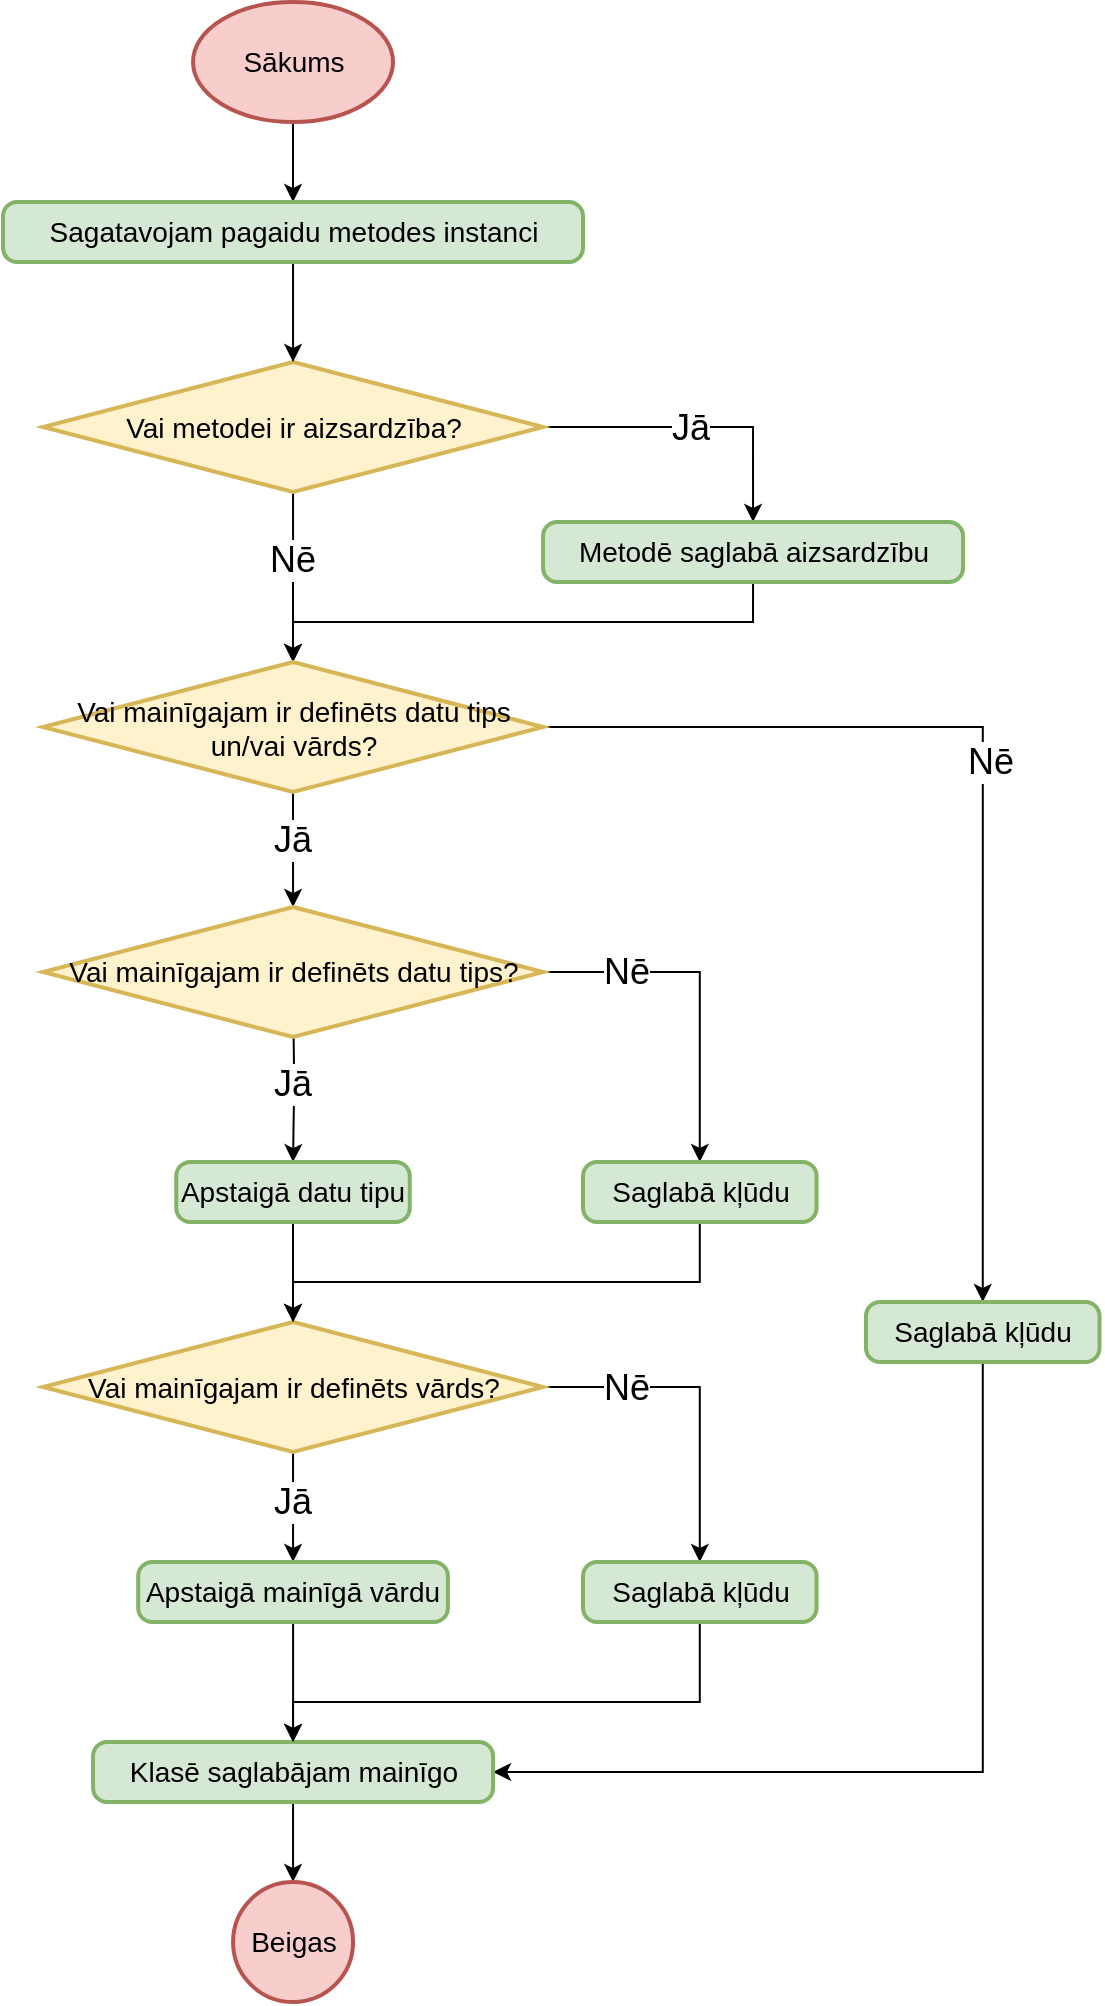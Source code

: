 <mxfile version="15.4.0" type="device" pages="6"><diagram id="cCYRJ-Gdk_vwt4dx-m6j" name="Mainīgā kompilēšana"><mxGraphModel dx="-1978" dy="822" grid="1" gridSize="10" guides="1" tooltips="1" connect="1" arrows="1" fold="1" page="1" pageScale="1" pageWidth="850" pageHeight="1100" math="0" shadow="0"><root><mxCell id="tSKxC5YBfHMyLhyc6uKq-0"/><mxCell id="tSKxC5YBfHMyLhyc6uKq-1" parent="tSKxC5YBfHMyLhyc6uKq-0"/><mxCell id="SIXrwaPNDsJRimVEW6FB-0" style="edgeStyle=orthogonalEdgeStyle;rounded=0;orthogonalLoop=1;jettySize=auto;html=1;entryX=0.5;entryY=0;entryDx=0;entryDy=0;" parent="tSKxC5YBfHMyLhyc6uKq-1" source="SIXrwaPNDsJRimVEW6FB-1" target="SIXrwaPNDsJRimVEW6FB-8" edge="1"><mxGeometry relative="1" as="geometry"><mxPoint x="3748.5" y="150" as="targetPoint"/></mxGeometry></mxCell><mxCell id="SIXrwaPNDsJRimVEW6FB-1" value="Sākums" style="strokeWidth=2;html=1;shape=mxgraph.flowchart.start_1;whiteSpace=wrap;fontSize=14;fillColor=#f8cecc;strokeColor=#b85450;" parent="tSKxC5YBfHMyLhyc6uKq-1" vertex="1"><mxGeometry x="3703.51" y="50" width="100" height="60" as="geometry"/></mxCell><mxCell id="SIXrwaPNDsJRimVEW6FB-2" style="edgeStyle=orthogonalEdgeStyle;rounded=0;orthogonalLoop=1;jettySize=auto;html=1;exitX=1;exitY=0.5;exitDx=0;exitDy=0;exitPerimeter=0;entryX=0.5;entryY=0;entryDx=0;entryDy=0;" parent="tSKxC5YBfHMyLhyc6uKq-1" source="SIXrwaPNDsJRimVEW6FB-6" target="SIXrwaPNDsJRimVEW6FB-12" edge="1"><mxGeometry relative="1" as="geometry"><mxPoint x="4041.26" y="360" as="targetPoint"/><Array as="points"><mxPoint x="3984" y="263"/></Array></mxGeometry></mxCell><mxCell id="SIXrwaPNDsJRimVEW6FB-3" value="&lt;font style=&quot;font-size: 18px&quot;&gt;Jā&lt;/font&gt;" style="edgeLabel;html=1;align=center;verticalAlign=middle;resizable=0;points=[];" parent="SIXrwaPNDsJRimVEW6FB-2" vertex="1" connectable="0"><mxGeometry x="-0.069" y="1" relative="1" as="geometry"><mxPoint x="2" y="1" as="offset"/></mxGeometry></mxCell><mxCell id="SIXrwaPNDsJRimVEW6FB-4" style="edgeStyle=orthogonalEdgeStyle;rounded=0;orthogonalLoop=1;jettySize=auto;html=1;entryX=0.5;entryY=0;entryDx=0;entryDy=0;exitX=0.5;exitY=1;exitDx=0;exitDy=0;exitPerimeter=0;entryPerimeter=0;" parent="tSKxC5YBfHMyLhyc6uKq-1" source="SIXrwaPNDsJRimVEW6FB-6" target="SIXrwaPNDsJRimVEW6FB-17" edge="1"><mxGeometry relative="1" as="geometry"><mxPoint x="3753.535" y="350" as="targetPoint"/></mxGeometry></mxCell><mxCell id="SIXrwaPNDsJRimVEW6FB-5" value="&lt;font style=&quot;font-size: 18px&quot;&gt;Nē&lt;/font&gt;" style="edgeLabel;html=1;align=center;verticalAlign=middle;resizable=0;points=[];" parent="SIXrwaPNDsJRimVEW6FB-4" vertex="1" connectable="0"><mxGeometry x="-0.307" y="-2" relative="1" as="geometry"><mxPoint x="1" y="4" as="offset"/></mxGeometry></mxCell><mxCell id="SIXrwaPNDsJRimVEW6FB-6" value="Vai metodei ir aizsardzība?" style="strokeWidth=2;html=1;shape=mxgraph.flowchart.decision;whiteSpace=wrap;fontSize=14;fillColor=#fff2cc;strokeColor=#d6b656;" parent="tSKxC5YBfHMyLhyc6uKq-1" vertex="1"><mxGeometry x="3628.53" y="230" width="250" height="65" as="geometry"/></mxCell><mxCell id="SIXrwaPNDsJRimVEW6FB-7" style="edgeStyle=orthogonalEdgeStyle;rounded=0;orthogonalLoop=1;jettySize=auto;html=1;entryX=0.5;entryY=0;entryDx=0;entryDy=0;fontSize=18;entryPerimeter=0;" parent="tSKxC5YBfHMyLhyc6uKq-1" source="SIXrwaPNDsJRimVEW6FB-8" target="SIXrwaPNDsJRimVEW6FB-6" edge="1"><mxGeometry relative="1" as="geometry"><mxPoint x="3753.515" y="230" as="targetPoint"/></mxGeometry></mxCell><mxCell id="SIXrwaPNDsJRimVEW6FB-8" value="Sagatavojam pagaidu metodes instanci" style="rounded=1;whiteSpace=wrap;html=1;absoluteArcSize=1;arcSize=14;strokeWidth=2;fontSize=14;fillColor=#d5e8d4;strokeColor=#82b366;" parent="tSKxC5YBfHMyLhyc6uKq-1" vertex="1"><mxGeometry x="3608.51" y="150" width="290" height="30" as="geometry"/></mxCell><mxCell id="SIXrwaPNDsJRimVEW6FB-11" style="edgeStyle=orthogonalEdgeStyle;rounded=0;orthogonalLoop=1;jettySize=auto;html=1;entryX=0.5;entryY=0;entryDx=0;entryDy=0;entryPerimeter=0;exitX=0.5;exitY=1;exitDx=0;exitDy=0;" parent="tSKxC5YBfHMyLhyc6uKq-1" source="SIXrwaPNDsJRimVEW6FB-12" target="SIXrwaPNDsJRimVEW6FB-17" edge="1"><mxGeometry relative="1" as="geometry"><Array as="points"><mxPoint x="3984" y="360"/><mxPoint x="3754" y="360"/></Array><mxPoint x="3984" y="350" as="sourcePoint"/></mxGeometry></mxCell><mxCell id="SIXrwaPNDsJRimVEW6FB-12" value="Metodē saglabā aizsardzību" style="rounded=1;whiteSpace=wrap;html=1;absoluteArcSize=1;arcSize=14;strokeWidth=2;fontSize=14;fillColor=#d5e8d4;strokeColor=#82b366;" parent="tSKxC5YBfHMyLhyc6uKq-1" vertex="1"><mxGeometry x="3878.53" y="310" width="210" height="30" as="geometry"/></mxCell><mxCell id="SIXrwaPNDsJRimVEW6FB-13" style="edgeStyle=orthogonalEdgeStyle;rounded=0;orthogonalLoop=1;jettySize=auto;html=1;exitX=1;exitY=0.5;exitDx=0;exitDy=0;exitPerimeter=0;entryX=0.5;entryY=0;entryDx=0;entryDy=0;" parent="tSKxC5YBfHMyLhyc6uKq-1" source="SIXrwaPNDsJRimVEW6FB-17" target="SIXrwaPNDsJRimVEW6FB-21" edge="1"><mxGeometry relative="1" as="geometry"><mxPoint x="4041.26" y="570" as="targetPoint"/><Array as="points"><mxPoint x="4098" y="413"/></Array></mxGeometry></mxCell><mxCell id="SIXrwaPNDsJRimVEW6FB-14" value="&lt;font style=&quot;font-size: 18px&quot;&gt;Nē&lt;/font&gt;" style="edgeLabel;html=1;align=center;verticalAlign=middle;resizable=0;points=[];" parent="SIXrwaPNDsJRimVEW6FB-13" vertex="1" connectable="0"><mxGeometry x="-0.069" y="1" relative="1" as="geometry"><mxPoint x="2" y="1" as="offset"/></mxGeometry></mxCell><mxCell id="SIXrwaPNDsJRimVEW6FB-15" style="edgeStyle=orthogonalEdgeStyle;rounded=0;orthogonalLoop=1;jettySize=auto;html=1;entryX=0.5;entryY=0;entryDx=0;entryDy=0;exitX=0.5;exitY=1;exitDx=0;exitDy=0;exitPerimeter=0;entryPerimeter=0;" parent="tSKxC5YBfHMyLhyc6uKq-1" source="SIXrwaPNDsJRimVEW6FB-17" target="cN81WGP_4U2iu7VfM94p-0" edge="1"><mxGeometry relative="1" as="geometry"><mxPoint x="3753.535" y="520" as="targetPoint"/></mxGeometry></mxCell><mxCell id="SIXrwaPNDsJRimVEW6FB-16" value="&lt;font style=&quot;font-size: 18px&quot;&gt;Jā&lt;/font&gt;" style="edgeLabel;html=1;align=center;verticalAlign=middle;resizable=0;points=[];" parent="SIXrwaPNDsJRimVEW6FB-15" vertex="1" connectable="0"><mxGeometry x="-0.307" y="-2" relative="1" as="geometry"><mxPoint x="1" y="4" as="offset"/></mxGeometry></mxCell><mxCell id="SIXrwaPNDsJRimVEW6FB-17" value="Vai mainīgajam ir definēts datu tips un/vai vārds?" style="strokeWidth=2;html=1;shape=mxgraph.flowchart.decision;whiteSpace=wrap;fontSize=14;fillColor=#fff2cc;strokeColor=#d6b656;" parent="tSKxC5YBfHMyLhyc6uKq-1" vertex="1"><mxGeometry x="3628.51" y="380" width="250" height="65" as="geometry"/></mxCell><mxCell id="SIXrwaPNDsJRimVEW6FB-18" style="edgeStyle=orthogonalEdgeStyle;rounded=0;orthogonalLoop=1;jettySize=auto;html=1;entryX=0.5;entryY=0;entryDx=0;entryDy=0;" parent="tSKxC5YBfHMyLhyc6uKq-1" target="cN81WGP_4U2iu7VfM94p-3" edge="1"><mxGeometry relative="1" as="geometry"><mxPoint x="3753.6" y="550" as="sourcePoint"/></mxGeometry></mxCell><mxCell id="SIXrwaPNDsJRimVEW6FB-20" style="edgeStyle=orthogonalEdgeStyle;rounded=0;orthogonalLoop=1;jettySize=auto;html=1;entryX=1;entryY=0.5;entryDx=0;entryDy=0;exitX=0.5;exitY=1;exitDx=0;exitDy=0;" parent="tSKxC5YBfHMyLhyc6uKq-1" source="SIXrwaPNDsJRimVEW6FB-21" target="SIXrwaPNDsJRimVEW6FB-23" edge="1"><mxGeometry relative="1" as="geometry"/></mxCell><mxCell id="SIXrwaPNDsJRimVEW6FB-21" value="Saglabā kļūdu" style="rounded=1;whiteSpace=wrap;html=1;absoluteArcSize=1;arcSize=14;strokeWidth=2;fontSize=14;fillColor=#d5e8d4;strokeColor=#82b366;" parent="tSKxC5YBfHMyLhyc6uKq-1" vertex="1"><mxGeometry x="4040.0" y="700" width="116.77" height="30" as="geometry"/></mxCell><mxCell id="SIXrwaPNDsJRimVEW6FB-22" style="edgeStyle=orthogonalEdgeStyle;rounded=0;orthogonalLoop=1;jettySize=auto;html=1;entryX=0.5;entryY=0;entryDx=0;entryDy=0;entryPerimeter=0;" parent="tSKxC5YBfHMyLhyc6uKq-1" source="SIXrwaPNDsJRimVEW6FB-23" target="SIXrwaPNDsJRimVEW6FB-24" edge="1"><mxGeometry relative="1" as="geometry"/></mxCell><mxCell id="SIXrwaPNDsJRimVEW6FB-23" value="Klasē saglabājam mainīgo" style="rounded=1;whiteSpace=wrap;html=1;absoluteArcSize=1;arcSize=14;strokeWidth=2;fontSize=14;fillColor=#d5e8d4;strokeColor=#82b366;" parent="tSKxC5YBfHMyLhyc6uKq-1" vertex="1"><mxGeometry x="3653.53" y="920" width="200" height="30" as="geometry"/></mxCell><mxCell id="SIXrwaPNDsJRimVEW6FB-24" value="Beigas" style="strokeWidth=2;html=1;shape=mxgraph.flowchart.start_2;whiteSpace=wrap;fontSize=14;fillColor=#f8cecc;strokeColor=#b85450;" parent="tSKxC5YBfHMyLhyc6uKq-1" vertex="1"><mxGeometry x="3723.53" y="990" width="60" height="60" as="geometry"/></mxCell><mxCell id="cN81WGP_4U2iu7VfM94p-10" style="edgeStyle=orthogonalEdgeStyle;rounded=0;orthogonalLoop=1;jettySize=auto;html=1;entryX=0.5;entryY=0;entryDx=0;entryDy=0;" parent="tSKxC5YBfHMyLhyc6uKq-1" source="cN81WGP_4U2iu7VfM94p-0" target="cN81WGP_4U2iu7VfM94p-9" edge="1"><mxGeometry relative="1" as="geometry"/></mxCell><mxCell id="cN81WGP_4U2iu7VfM94p-0" value="Vai mainīgajam ir definēts datu tips?" style="strokeWidth=2;html=1;shape=mxgraph.flowchart.decision;whiteSpace=wrap;fontSize=14;fillColor=#fff2cc;strokeColor=#d6b656;" parent="tSKxC5YBfHMyLhyc6uKq-1" vertex="1"><mxGeometry x="3628.53" y="502.5" width="250" height="65" as="geometry"/></mxCell><mxCell id="cN81WGP_4U2iu7VfM94p-7" style="edgeStyle=orthogonalEdgeStyle;rounded=0;orthogonalLoop=1;jettySize=auto;html=1;entryX=0.5;entryY=0;entryDx=0;entryDy=0;" parent="tSKxC5YBfHMyLhyc6uKq-1" source="cN81WGP_4U2iu7VfM94p-2" target="cN81WGP_4U2iu7VfM94p-6" edge="1"><mxGeometry relative="1" as="geometry"/></mxCell><mxCell id="cN81WGP_4U2iu7VfM94p-16" style="edgeStyle=orthogonalEdgeStyle;rounded=0;orthogonalLoop=1;jettySize=auto;html=1;" parent="tSKxC5YBfHMyLhyc6uKq-1" source="cN81WGP_4U2iu7VfM94p-2" target="cN81WGP_4U2iu7VfM94p-15" edge="1"><mxGeometry relative="1" as="geometry"/></mxCell><mxCell id="cN81WGP_4U2iu7VfM94p-2" value="Vai mainīgajam ir definēts vārds?" style="strokeWidth=2;html=1;shape=mxgraph.flowchart.decision;whiteSpace=wrap;fontSize=14;fillColor=#fff2cc;strokeColor=#d6b656;" parent="tSKxC5YBfHMyLhyc6uKq-1" vertex="1"><mxGeometry x="3628.51" y="710" width="250" height="65" as="geometry"/></mxCell><mxCell id="cN81WGP_4U2iu7VfM94p-5" style="edgeStyle=orthogonalEdgeStyle;rounded=0;orthogonalLoop=1;jettySize=auto;html=1;entryX=0.5;entryY=0;entryDx=0;entryDy=0;entryPerimeter=0;" parent="tSKxC5YBfHMyLhyc6uKq-1" source="cN81WGP_4U2iu7VfM94p-3" target="cN81WGP_4U2iu7VfM94p-2" edge="1"><mxGeometry relative="1" as="geometry"/></mxCell><mxCell id="cN81WGP_4U2iu7VfM94p-3" value="Apstaigā datu tipu" style="rounded=1;whiteSpace=wrap;html=1;absoluteArcSize=1;arcSize=14;strokeWidth=2;fontSize=14;fillColor=#d5e8d4;strokeColor=#82b366;" parent="tSKxC5YBfHMyLhyc6uKq-1" vertex="1"><mxGeometry x="3695.12" y="630" width="116.77" height="30" as="geometry"/></mxCell><mxCell id="cN81WGP_4U2iu7VfM94p-4" value="&lt;font style=&quot;font-size: 18px&quot;&gt;Jā&lt;/font&gt;" style="edgeLabel;html=1;align=center;verticalAlign=middle;resizable=0;points=[];" parent="tSKxC5YBfHMyLhyc6uKq-1" vertex="1" connectable="0"><mxGeometry x="3752.507" y="591.001" as="geometry"/></mxCell><mxCell id="cN81WGP_4U2iu7VfM94p-8" style="edgeStyle=orthogonalEdgeStyle;rounded=0;orthogonalLoop=1;jettySize=auto;html=1;entryX=0.5;entryY=0;entryDx=0;entryDy=0;" parent="tSKxC5YBfHMyLhyc6uKq-1" source="cN81WGP_4U2iu7VfM94p-6" target="SIXrwaPNDsJRimVEW6FB-23" edge="1"><mxGeometry relative="1" as="geometry"/></mxCell><mxCell id="cN81WGP_4U2iu7VfM94p-6" value="Apstaigā mainīgā vārdu" style="rounded=1;whiteSpace=wrap;html=1;absoluteArcSize=1;arcSize=14;strokeWidth=2;fontSize=14;fillColor=#d5e8d4;strokeColor=#82b366;" parent="tSKxC5YBfHMyLhyc6uKq-1" vertex="1"><mxGeometry x="3676.11" y="830" width="154.85" height="30" as="geometry"/></mxCell><mxCell id="cN81WGP_4U2iu7VfM94p-11" style="edgeStyle=orthogonalEdgeStyle;rounded=0;orthogonalLoop=1;jettySize=auto;html=1;entryX=0.5;entryY=0;entryDx=0;entryDy=0;entryPerimeter=0;exitX=0.5;exitY=1;exitDx=0;exitDy=0;" parent="tSKxC5YBfHMyLhyc6uKq-1" source="cN81WGP_4U2iu7VfM94p-9" target="cN81WGP_4U2iu7VfM94p-2" edge="1"><mxGeometry relative="1" as="geometry"><Array as="points"><mxPoint x="3957" y="690"/><mxPoint x="3754" y="690"/></Array></mxGeometry></mxCell><mxCell id="cN81WGP_4U2iu7VfM94p-9" value="Saglabā kļūdu" style="rounded=1;whiteSpace=wrap;html=1;absoluteArcSize=1;arcSize=14;strokeWidth=2;fontSize=14;fillColor=#d5e8d4;strokeColor=#82b366;" parent="tSKxC5YBfHMyLhyc6uKq-1" vertex="1"><mxGeometry x="3898.51" y="630" width="116.77" height="30" as="geometry"/></mxCell><mxCell id="cN81WGP_4U2iu7VfM94p-12" value="&lt;font style=&quot;font-size: 18px&quot;&gt;Jā&lt;/font&gt;" style="edgeLabel;html=1;align=center;verticalAlign=middle;resizable=0;points=[];" parent="tSKxC5YBfHMyLhyc6uKq-1" vertex="1" connectable="0"><mxGeometry x="3752.507" y="800.001" as="geometry"/></mxCell><mxCell id="cN81WGP_4U2iu7VfM94p-14" value="&lt;font style=&quot;font-size: 18px&quot;&gt;Nē&lt;/font&gt;" style="edgeLabel;html=1;align=center;verticalAlign=middle;resizable=0;points=[];" parent="tSKxC5YBfHMyLhyc6uKq-1" vertex="1" connectable="0"><mxGeometry x="3920" y="535" as="geometry"/></mxCell><mxCell id="cN81WGP_4U2iu7VfM94p-17" style="edgeStyle=orthogonalEdgeStyle;rounded=0;orthogonalLoop=1;jettySize=auto;html=1;entryX=0.5;entryY=0;entryDx=0;entryDy=0;" parent="tSKxC5YBfHMyLhyc6uKq-1" source="cN81WGP_4U2iu7VfM94p-15" target="SIXrwaPNDsJRimVEW6FB-23" edge="1"><mxGeometry relative="1" as="geometry"><Array as="points"><mxPoint x="3957" y="900"/><mxPoint x="3754" y="900"/></Array></mxGeometry></mxCell><mxCell id="cN81WGP_4U2iu7VfM94p-15" value="Saglabā kļūdu" style="rounded=1;whiteSpace=wrap;html=1;absoluteArcSize=1;arcSize=14;strokeWidth=2;fontSize=14;fillColor=#d5e8d4;strokeColor=#82b366;" parent="tSKxC5YBfHMyLhyc6uKq-1" vertex="1"><mxGeometry x="3898.51" y="830" width="116.77" height="30" as="geometry"/></mxCell><mxCell id="cN81WGP_4U2iu7VfM94p-18" value="&lt;font style=&quot;font-size: 18px&quot;&gt;Nē&lt;/font&gt;" style="edgeLabel;html=1;align=center;verticalAlign=middle;resizable=0;points=[];" parent="tSKxC5YBfHMyLhyc6uKq-1" vertex="1" connectable="0"><mxGeometry x="3920" y="742.5" as="geometry"/></mxCell></root></mxGraphModel></diagram><diagram id="cHMu_OTYDeKu39qhzpDu" name="Mainīgā datu tipa kompilēšana"><mxGraphModel dx="-1978" dy="822" grid="1" gridSize="10" guides="1" tooltips="1" connect="1" arrows="1" fold="1" page="1" pageScale="1" pageWidth="850" pageHeight="1100" math="0" shadow="0"><root><mxCell id="6In_YbHk3WovcrS6kAAf-0"/><mxCell id="6In_YbHk3WovcrS6kAAf-1" parent="6In_YbHk3WovcrS6kAAf-0"/><mxCell id="WijX4DO2Afg2-C8lAf_5-0" style="edgeStyle=orthogonalEdgeStyle;rounded=0;orthogonalLoop=1;jettySize=auto;html=1;entryX=0.5;entryY=0;entryDx=0;entryDy=0;" parent="6In_YbHk3WovcrS6kAAf-1" source="WijX4DO2Afg2-C8lAf_5-1" target="WijX4DO2Afg2-C8lAf_5-8" edge="1"><mxGeometry relative="1" as="geometry"><mxPoint x="3539.97" y="130" as="targetPoint"/></mxGeometry></mxCell><mxCell id="WijX4DO2Afg2-C8lAf_5-1" value="Sākums" style="strokeWidth=2;html=1;shape=mxgraph.flowchart.start_1;whiteSpace=wrap;fontSize=14;fillColor=#f8cecc;strokeColor=#b85450;" parent="6In_YbHk3WovcrS6kAAf-1" vertex="1"><mxGeometry x="3494.98" y="30" width="100" height="60" as="geometry"/></mxCell><mxCell id="WijX4DO2Afg2-C8lAf_5-2" style="edgeStyle=orthogonalEdgeStyle;rounded=0;orthogonalLoop=1;jettySize=auto;html=1;exitX=1;exitY=0.5;exitDx=0;exitDy=0;exitPerimeter=0;entryX=0.5;entryY=0;entryDx=0;entryDy=0;" parent="6In_YbHk3WovcrS6kAAf-1" source="WijX4DO2Afg2-C8lAf_5-6" target="WijX4DO2Afg2-C8lAf_5-10" edge="1"><mxGeometry relative="1" as="geometry"><mxPoint x="3832.73" y="340" as="targetPoint"/><Array as="points"><mxPoint x="3750" y="243"/></Array></mxGeometry></mxCell><mxCell id="WijX4DO2Afg2-C8lAf_5-3" value="&lt;font style=&quot;font-size: 18px&quot;&gt;Jā&lt;/font&gt;" style="edgeLabel;html=1;align=center;verticalAlign=middle;resizable=0;points=[];" parent="WijX4DO2Afg2-C8lAf_5-2" vertex="1" connectable="0"><mxGeometry x="-0.069" y="1" relative="1" as="geometry"><mxPoint x="2" y="1" as="offset"/></mxGeometry></mxCell><mxCell id="WijX4DO2Afg2-C8lAf_5-4" style="edgeStyle=orthogonalEdgeStyle;rounded=0;orthogonalLoop=1;jettySize=auto;html=1;entryX=0.5;entryY=0;entryDx=0;entryDy=0;exitX=0.5;exitY=1;exitDx=0;exitDy=0;exitPerimeter=0;entryPerimeter=0;" parent="6In_YbHk3WovcrS6kAAf-1" source="WijX4DO2Afg2-C8lAf_5-6" target="WijX4DO2Afg2-C8lAf_5-21" edge="1"><mxGeometry relative="1" as="geometry"><mxPoint x="3544.98" y="360" as="targetPoint"/></mxGeometry></mxCell><mxCell id="WijX4DO2Afg2-C8lAf_5-5" value="&lt;font style=&quot;font-size: 18px&quot;&gt;Nē&lt;/font&gt;" style="edgeLabel;html=1;align=center;verticalAlign=middle;resizable=0;points=[];" parent="WijX4DO2Afg2-C8lAf_5-4" vertex="1" connectable="0"><mxGeometry x="-0.307" y="-2" relative="1" as="geometry"><mxPoint x="1" y="4" as="offset"/></mxGeometry></mxCell><mxCell id="WijX4DO2Afg2-C8lAf_5-6" value="Vai mainīgā datu tips ir &quot;void&quot;, vai nepieņemams datu tips?" style="strokeWidth=2;html=1;shape=mxgraph.flowchart.decision;whiteSpace=wrap;fontSize=14;fillColor=#fff2cc;strokeColor=#d6b656;" parent="6In_YbHk3WovcrS6kAAf-1" vertex="1"><mxGeometry x="3420" y="210" width="250" height="65" as="geometry"/></mxCell><mxCell id="WijX4DO2Afg2-C8lAf_5-7" style="edgeStyle=orthogonalEdgeStyle;rounded=0;orthogonalLoop=1;jettySize=auto;html=1;entryX=0.5;entryY=0;entryDx=0;entryDy=0;fontSize=18;entryPerimeter=0;" parent="6In_YbHk3WovcrS6kAAf-1" source="WijX4DO2Afg2-C8lAf_5-8" target="WijX4DO2Afg2-C8lAf_5-6" edge="1"><mxGeometry relative="1" as="geometry"><mxPoint x="3544.985" y="210" as="targetPoint"/></mxGeometry></mxCell><mxCell id="WijX4DO2Afg2-C8lAf_5-8" value="Mainīgajā saglabājam datu tipu" style="rounded=1;whiteSpace=wrap;html=1;absoluteArcSize=1;arcSize=14;strokeWidth=2;fontSize=14;fillColor=#d5e8d4;strokeColor=#82b366;" parent="6In_YbHk3WovcrS6kAAf-1" vertex="1"><mxGeometry x="3446.49" y="130" width="198.51" height="30" as="geometry"/></mxCell><mxCell id="WijX4DO2Afg2-C8lAf_5-9" style="edgeStyle=orthogonalEdgeStyle;rounded=0;orthogonalLoop=1;jettySize=auto;html=1;entryX=1;entryY=0.5;entryDx=0;entryDy=0;entryPerimeter=0;exitX=0.5;exitY=1;exitDx=0;exitDy=0;" parent="6In_YbHk3WovcrS6kAAf-1" source="WijX4DO2Afg2-C8lAf_5-10" target="WijX4DO2Afg2-C8lAf_5-21" edge="1"><mxGeometry relative="1" as="geometry"><Array as="points"><mxPoint x="3750" y="380"/></Array><mxPoint x="3775.47" y="330" as="sourcePoint"/><mxPoint x="3544.98" y="360" as="targetPoint"/></mxGeometry></mxCell><mxCell id="WijX4DO2Afg2-C8lAf_5-10" value="Saglabā kļūdu" style="rounded=1;whiteSpace=wrap;html=1;absoluteArcSize=1;arcSize=14;strokeWidth=2;fontSize=14;fillColor=#d5e8d4;strokeColor=#82b366;" parent="6In_YbHk3WovcrS6kAAf-1" vertex="1"><mxGeometry x="3690" y="300" width="120" height="30" as="geometry"/></mxCell><mxCell id="WijX4DO2Afg2-C8lAf_5-21" value="Beigas" style="strokeWidth=2;html=1;shape=mxgraph.flowchart.start_2;whiteSpace=wrap;fontSize=14;fillColor=#f8cecc;strokeColor=#b85450;" parent="6In_YbHk3WovcrS6kAAf-1" vertex="1"><mxGeometry x="3515.74" y="350" width="60" height="60" as="geometry"/></mxCell></root></mxGraphModel></diagram><diagram id="6iGjuJR8KWz49TsHn7q9" name="Mainīga vārda kompilēšana"><mxGraphModel dx="-1978" dy="822" grid="1" gridSize="10" guides="1" tooltips="1" connect="1" arrows="1" fold="1" page="1" pageScale="1" pageWidth="850" pageHeight="1100" math="0" shadow="0"><root><mxCell id="wtKJ9c3tyid5GI4prwaV-0"/><mxCell id="wtKJ9c3tyid5GI4prwaV-1" parent="wtKJ9c3tyid5GI4prwaV-0"/><mxCell id="YRp-WlKQ3UjtKeLGaFqB-19" style="edgeStyle=orthogonalEdgeStyle;rounded=0;orthogonalLoop=1;jettySize=auto;html=1;entryX=0.5;entryY=0;entryDx=0;entryDy=0;entryPerimeter=0;" parent="wtKJ9c3tyid5GI4prwaV-1" source="YRp-WlKQ3UjtKeLGaFqB-20" target="YRp-WlKQ3UjtKeLGaFqB-61" edge="1"><mxGeometry relative="1" as="geometry"><mxPoint x="3782.37" y="140" as="targetPoint"/></mxGeometry></mxCell><mxCell id="YRp-WlKQ3UjtKeLGaFqB-20" value="Sākums" style="strokeWidth=2;html=1;shape=mxgraph.flowchart.start_1;whiteSpace=wrap;fontSize=14;fillColor=#f8cecc;strokeColor=#b85450;" parent="wtKJ9c3tyid5GI4prwaV-1" vertex="1"><mxGeometry x="3732.36" y="40" width="100" height="60" as="geometry"/></mxCell><mxCell id="YRp-WlKQ3UjtKeLGaFqB-41" style="edgeStyle=orthogonalEdgeStyle;rounded=0;orthogonalLoop=1;jettySize=auto;html=1;fontSize=18;exitX=0.5;exitY=1;exitDx=0;exitDy=0;entryX=0.5;entryY=0;entryDx=0;entryDy=0;" parent="wtKJ9c3tyid5GI4prwaV-1" source="YRp-WlKQ3UjtKeLGaFqB-60" target="MCu0smQGFV7i5OCbHsTW-5" edge="1"><mxGeometry relative="1" as="geometry"><mxPoint x="3782" y="915" as="targetPoint"/><mxPoint x="3782.45" y="908.71" as="sourcePoint"/></mxGeometry></mxCell><mxCell id="YRp-WlKQ3UjtKeLGaFqB-42" value="Beigas" style="strokeWidth=2;html=1;shape=mxgraph.flowchart.start_2;whiteSpace=wrap;fontSize=14;fillColor=#f8cecc;strokeColor=#b85450;" parent="wtKJ9c3tyid5GI4prwaV-1" vertex="1"><mxGeometry x="3752.36" y="960" width="60" height="60" as="geometry"/></mxCell><mxCell id="YRp-WlKQ3UjtKeLGaFqB-43" style="edgeStyle=orthogonalEdgeStyle;rounded=0;orthogonalLoop=1;jettySize=auto;html=1;fontSize=18;" parent="wtKJ9c3tyid5GI4prwaV-1" source="YRp-WlKQ3UjtKeLGaFqB-44" target="YRp-WlKQ3UjtKeLGaFqB-46" edge="1"><mxGeometry relative="1" as="geometry"/></mxCell><mxCell id="YRp-WlKQ3UjtKeLGaFqB-44" value="Apstaigājam rezervēto vārdu sarakstu" style="rounded=1;whiteSpace=wrap;html=1;absoluteArcSize=1;arcSize=14;strokeWidth=2;fontSize=14;fillColor=#dae8fc;strokeColor=#6c8ebf;" parent="wtKJ9c3tyid5GI4prwaV-1" vertex="1"><mxGeometry x="3662.37" y="258.71" width="240" height="30" as="geometry"/></mxCell><mxCell id="YRp-WlKQ3UjtKeLGaFqB-45" style="edgeStyle=orthogonalEdgeStyle;rounded=0;orthogonalLoop=1;jettySize=auto;html=1;entryX=0.5;entryY=0;entryDx=0;entryDy=0;fontSize=18;" parent="wtKJ9c3tyid5GI4prwaV-1" source="YRp-WlKQ3UjtKeLGaFqB-46" target="YRp-WlKQ3UjtKeLGaFqB-48" edge="1"><mxGeometry relative="1" as="geometry"/></mxCell><mxCell id="YRp-WlKQ3UjtKeLGaFqB-46" value="Apstaigājam klases mainīgo sarakstu" style="rounded=1;whiteSpace=wrap;html=1;absoluteArcSize=1;arcSize=14;strokeWidth=2;fontSize=14;fillColor=#dae8fc;strokeColor=#6c8ebf;" parent="wtKJ9c3tyid5GI4prwaV-1" vertex="1"><mxGeometry x="3662.36" y="328.71" width="240" height="30" as="geometry"/></mxCell><mxCell id="YRp-WlKQ3UjtKeLGaFqB-47" style="edgeStyle=orthogonalEdgeStyle;rounded=0;orthogonalLoop=1;jettySize=auto;html=1;entryX=0.5;entryY=0;entryDx=0;entryDy=0;fontSize=18;" parent="wtKJ9c3tyid5GI4prwaV-1" source="YRp-WlKQ3UjtKeLGaFqB-48" target="YRp-WlKQ3UjtKeLGaFqB-50" edge="1"><mxGeometry relative="1" as="geometry"/></mxCell><mxCell id="YRp-WlKQ3UjtKeLGaFqB-48" value="Apstaigājam klases metožu sarakstu" style="rounded=1;whiteSpace=wrap;html=1;absoluteArcSize=1;arcSize=14;strokeWidth=2;fontSize=14;fillColor=#dae8fc;strokeColor=#6c8ebf;" parent="wtKJ9c3tyid5GI4prwaV-1" vertex="1"><mxGeometry x="3662.36" y="398.71" width="240" height="30" as="geometry"/></mxCell><mxCell id="YRp-WlKQ3UjtKeLGaFqB-49" style="edgeStyle=orthogonalEdgeStyle;rounded=0;orthogonalLoop=1;jettySize=auto;html=1;entryX=0.5;entryY=0;entryDx=0;entryDy=0;entryPerimeter=0;fontSize=18;" parent="wtKJ9c3tyid5GI4prwaV-1" source="YRp-WlKQ3UjtKeLGaFqB-50" target="YRp-WlKQ3UjtKeLGaFqB-55" edge="1"><mxGeometry relative="1" as="geometry"/></mxCell><mxCell id="YRp-WlKQ3UjtKeLGaFqB-50" value="Apstaigājam klases asociāciju galapunktu sarakstu" style="rounded=1;whiteSpace=wrap;html=1;absoluteArcSize=1;arcSize=14;strokeWidth=2;fontSize=14;fillColor=#dae8fc;strokeColor=#6c8ebf;" parent="wtKJ9c3tyid5GI4prwaV-1" vertex="1"><mxGeometry x="3614.12" y="468.71" width="336.48" height="30" as="geometry"/></mxCell><mxCell id="YRp-WlKQ3UjtKeLGaFqB-51" style="edgeStyle=orthogonalEdgeStyle;rounded=0;orthogonalLoop=1;jettySize=auto;html=1;entryX=0.5;entryY=0;entryDx=0;entryDy=0;fontSize=18;" parent="wtKJ9c3tyid5GI4prwaV-1" source="YRp-WlKQ3UjtKeLGaFqB-55" target="YRp-WlKQ3UjtKeLGaFqB-57" edge="1"><mxGeometry relative="1" as="geometry"><mxPoint x="3782.37" y="658.71" as="targetPoint"/></mxGeometry></mxCell><mxCell id="YRp-WlKQ3UjtKeLGaFqB-52" value="Jā" style="edgeLabel;html=1;align=center;verticalAlign=middle;resizable=0;points=[];fontSize=18;" parent="YRp-WlKQ3UjtKeLGaFqB-51" vertex="1" connectable="0"><mxGeometry x="0.221" relative="1" as="geometry"><mxPoint y="-9" as="offset"/></mxGeometry></mxCell><mxCell id="YRp-WlKQ3UjtKeLGaFqB-53" style="edgeStyle=orthogonalEdgeStyle;rounded=0;orthogonalLoop=1;jettySize=auto;html=1;entryX=1;entryY=0.5;entryDx=0;entryDy=0;fontSize=18;" parent="wtKJ9c3tyid5GI4prwaV-1" source="YRp-WlKQ3UjtKeLGaFqB-55" target="MCu0smQGFV7i5OCbHsTW-5" edge="1"><mxGeometry relative="1" as="geometry"><Array as="points"><mxPoint x="3999" y="571"/><mxPoint x="3999" y="905"/></Array></mxGeometry></mxCell><mxCell id="YRp-WlKQ3UjtKeLGaFqB-54" value="Nē" style="edgeLabel;html=1;align=center;verticalAlign=middle;resizable=0;points=[];fontSize=18;" parent="YRp-WlKQ3UjtKeLGaFqB-53" vertex="1" connectable="0"><mxGeometry x="-0.575" y="2" relative="1" as="geometry"><mxPoint as="offset"/></mxGeometry></mxCell><mxCell id="YRp-WlKQ3UjtKeLGaFqB-55" value="Vai klasei ir virsklase?" style="strokeWidth=2;html=1;shape=mxgraph.flowchart.decision;whiteSpace=wrap;fontSize=14;fillColor=#fff2cc;strokeColor=#d6b656;" parent="wtKJ9c3tyid5GI4prwaV-1" vertex="1"><mxGeometry x="3657.37" y="538.71" width="250" height="65" as="geometry"/></mxCell><mxCell id="YRp-WlKQ3UjtKeLGaFqB-56" style="edgeStyle=orthogonalEdgeStyle;rounded=0;orthogonalLoop=1;jettySize=auto;html=1;entryX=0.5;entryY=0;entryDx=0;entryDy=0;fontSize=18;" parent="wtKJ9c3tyid5GI4prwaV-1" source="YRp-WlKQ3UjtKeLGaFqB-57" target="YRp-WlKQ3UjtKeLGaFqB-59" edge="1"><mxGeometry relative="1" as="geometry"/></mxCell><mxCell id="YRp-WlKQ3UjtKeLGaFqB-57" value="Apstaigājam virsklases mainīgo sarakstu" style="rounded=1;whiteSpace=wrap;html=1;absoluteArcSize=1;arcSize=14;strokeWidth=2;fontSize=14;fillColor=#dae8fc;strokeColor=#6c8ebf;" parent="wtKJ9c3tyid5GI4prwaV-1" vertex="1"><mxGeometry x="3649.13" y="658.71" width="266.48" height="30" as="geometry"/></mxCell><mxCell id="YRp-WlKQ3UjtKeLGaFqB-58" style="edgeStyle=orthogonalEdgeStyle;rounded=0;orthogonalLoop=1;jettySize=auto;html=1;entryX=0.5;entryY=0;entryDx=0;entryDy=0;fontSize=18;" parent="wtKJ9c3tyid5GI4prwaV-1" source="YRp-WlKQ3UjtKeLGaFqB-59" target="YRp-WlKQ3UjtKeLGaFqB-60" edge="1"><mxGeometry relative="1" as="geometry"/></mxCell><mxCell id="YRp-WlKQ3UjtKeLGaFqB-59" value="Apstaigājam virsklases metožu sarakstu" style="rounded=1;whiteSpace=wrap;html=1;absoluteArcSize=1;arcSize=14;strokeWidth=2;fontSize=14;fillColor=#dae8fc;strokeColor=#6c8ebf;" parent="wtKJ9c3tyid5GI4prwaV-1" vertex="1"><mxGeometry x="3649.12" y="728.71" width="266.48" height="30" as="geometry"/></mxCell><mxCell id="YRp-WlKQ3UjtKeLGaFqB-60" value="Apstaigājam virsklases asociāciju galapunktu sarakstu" style="rounded=1;whiteSpace=wrap;html=1;absoluteArcSize=1;arcSize=14;strokeWidth=2;fontSize=14;fillColor=#dae8fc;strokeColor=#6c8ebf;" parent="wtKJ9c3tyid5GI4prwaV-1" vertex="1"><mxGeometry x="3610" y="808.71" width="344.72" height="30" as="geometry"/></mxCell><mxCell id="YRp-WlKQ3UjtKeLGaFqB-62" style="edgeStyle=orthogonalEdgeStyle;rounded=0;orthogonalLoop=1;jettySize=auto;html=1;entryX=0.5;entryY=0;entryDx=0;entryDy=0;" parent="wtKJ9c3tyid5GI4prwaV-1" source="YRp-WlKQ3UjtKeLGaFqB-61" target="YRp-WlKQ3UjtKeLGaFqB-44" edge="1"><mxGeometry relative="1" as="geometry"><mxPoint x="3782.36" y="260" as="targetPoint"/></mxGeometry></mxCell><mxCell id="YRp-WlKQ3UjtKeLGaFqB-63" value="&lt;font style=&quot;font-size: 18px&quot;&gt;Nē&lt;/font&gt;" style="edgeLabel;html=1;align=center;verticalAlign=middle;resizable=0;points=[];" parent="YRp-WlKQ3UjtKeLGaFqB-62" vertex="1" connectable="0"><mxGeometry x="-0.36" y="1" relative="1" as="geometry"><mxPoint x="-1" y="7" as="offset"/></mxGeometry></mxCell><mxCell id="MCu0smQGFV7i5OCbHsTW-1" style="edgeStyle=orthogonalEdgeStyle;rounded=0;orthogonalLoop=1;jettySize=auto;html=1;entryX=0.5;entryY=0;entryDx=0;entryDy=0;" parent="wtKJ9c3tyid5GI4prwaV-1" source="YRp-WlKQ3UjtKeLGaFqB-61" target="MCu0smQGFV7i5OCbHsTW-0" edge="1"><mxGeometry relative="1" as="geometry"/></mxCell><mxCell id="YRp-WlKQ3UjtKeLGaFqB-61" value="Vai mainīgā vārds sakrīt ar klases vārdu?" style="strokeWidth=2;html=1;shape=mxgraph.flowchart.decision;whiteSpace=wrap;fontSize=14;fillColor=#fff2cc;strokeColor=#d6b656;" parent="wtKJ9c3tyid5GI4prwaV-1" vertex="1"><mxGeometry x="3657.36" y="140" width="250" height="65" as="geometry"/></mxCell><mxCell id="MCu0smQGFV7i5OCbHsTW-2" style="edgeStyle=orthogonalEdgeStyle;rounded=0;orthogonalLoop=1;jettySize=auto;html=1;entryX=0;entryY=0.5;entryDx=0;entryDy=0;entryPerimeter=0;" parent="wtKJ9c3tyid5GI4prwaV-1" source="MCu0smQGFV7i5OCbHsTW-0" target="YRp-WlKQ3UjtKeLGaFqB-42" edge="1"><mxGeometry relative="1" as="geometry"><Array as="points"><mxPoint x="3530" y="990"/></Array></mxGeometry></mxCell><mxCell id="MCu0smQGFV7i5OCbHsTW-0" value="Saglabā kļūdu" style="rounded=1;whiteSpace=wrap;html=1;absoluteArcSize=1;arcSize=14;strokeWidth=2;fontSize=14;fillColor=#d5e8d4;strokeColor=#82b366;" parent="wtKJ9c3tyid5GI4prwaV-1" vertex="1"><mxGeometry x="3470" y="556.21" width="120" height="30" as="geometry"/></mxCell><mxCell id="MCu0smQGFV7i5OCbHsTW-4" value="Jā" style="edgeLabel;html=1;align=center;verticalAlign=middle;resizable=0;points=[];fontSize=18;" parent="wtKJ9c3tyid5GI4prwaV-1" vertex="1" connectable="0"><mxGeometry x="3570" y="172.496" as="geometry"/></mxCell><mxCell id="MCu0smQGFV7i5OCbHsTW-6" style="edgeStyle=orthogonalEdgeStyle;rounded=0;orthogonalLoop=1;jettySize=auto;html=1;" parent="wtKJ9c3tyid5GI4prwaV-1" source="MCu0smQGFV7i5OCbHsTW-5" target="YRp-WlKQ3UjtKeLGaFqB-42" edge="1"><mxGeometry relative="1" as="geometry"/></mxCell><mxCell id="MCu0smQGFV7i5OCbHsTW-5" value="Mainīgajā saglabā vārdu" style="rounded=1;whiteSpace=wrap;html=1;absoluteArcSize=1;arcSize=14;strokeWidth=2;fontSize=14;fillColor=#d5e8d4;strokeColor=#82b366;" parent="wtKJ9c3tyid5GI4prwaV-1" vertex="1"><mxGeometry x="3693.56" y="890" width="177.63" height="30" as="geometry"/></mxCell></root></mxGraphModel></diagram><diagram id="JUUrKc-0gRHgzQ1W2Ure" name="Argumentu kompilēšana"><mxGraphModel dx="-1369" dy="1174" grid="1" gridSize="10" guides="1" tooltips="1" connect="1" arrows="1" fold="1" page="1" pageScale="1" pageWidth="850" pageHeight="1100" math="0" shadow="0"><root><mxCell id="-LQ1bfEdK2_3ZgcuQRwm-0"/><mxCell id="-LQ1bfEdK2_3ZgcuQRwm-1" parent="-LQ1bfEdK2_3ZgcuQRwm-0"/><mxCell id="Syih4VMECslgrRbhpyhG-0" style="edgeStyle=orthogonalEdgeStyle;rounded=0;orthogonalLoop=1;jettySize=auto;html=1;entryX=0.5;entryY=0;entryDx=0;entryDy=0;entryPerimeter=0;" edge="1" parent="-LQ1bfEdK2_3ZgcuQRwm-1" source="Syih4VMECslgrRbhpyhG-1" target="Syih4VMECslgrRbhpyhG-25"><mxGeometry relative="1" as="geometry"><mxPoint x="4017.37" y="150" as="targetPoint"/></mxGeometry></mxCell><mxCell id="Syih4VMECslgrRbhpyhG-1" value="Sākums" style="strokeWidth=2;html=1;shape=mxgraph.flowchart.start_1;whiteSpace=wrap;fontSize=14;fillColor=#f8cecc;strokeColor=#b85450;" vertex="1" parent="-LQ1bfEdK2_3ZgcuQRwm-1"><mxGeometry x="3967.36" y="50" width="100" height="60" as="geometry"/></mxCell><mxCell id="Syih4VMECslgrRbhpyhG-3" value="Beigas" style="strokeWidth=2;html=1;shape=mxgraph.flowchart.start_2;whiteSpace=wrap;fontSize=14;fillColor=#f8cecc;strokeColor=#b85450;" vertex="1" parent="-LQ1bfEdK2_3ZgcuQRwm-1"><mxGeometry x="4000" y="900" width="60" height="60" as="geometry"/></mxCell><mxCell id="Syih4VMECslgrRbhpyhG-22" style="edgeStyle=orthogonalEdgeStyle;rounded=0;orthogonalLoop=1;jettySize=auto;html=1;entryX=0.5;entryY=0;entryDx=0;entryDy=0;entryPerimeter=0;" edge="1" parent="-LQ1bfEdK2_3ZgcuQRwm-1" source="Syih4VMECslgrRbhpyhG-25" target="jRcuPpk9FXd8MLnfcK1z-20"><mxGeometry relative="1" as="geometry"><mxPoint x="4017.37" y="268.71" as="targetPoint"/></mxGeometry></mxCell><mxCell id="Syih4VMECslgrRbhpyhG-23" value="&lt;font style=&quot;font-size: 18px&quot;&gt;Jā&lt;/font&gt;" style="edgeLabel;html=1;align=center;verticalAlign=middle;resizable=0;points=[];" vertex="1" connectable="0" parent="Syih4VMECslgrRbhpyhG-22"><mxGeometry x="-0.36" y="1" relative="1" as="geometry"><mxPoint x="-1" y="7" as="offset"/></mxGeometry></mxCell><mxCell id="Syih4VMECslgrRbhpyhG-24" style="edgeStyle=orthogonalEdgeStyle;rounded=0;orthogonalLoop=1;jettySize=auto;html=1;entryX=0.5;entryY=0;entryDx=0;entryDy=0;entryPerimeter=0;exitX=0;exitY=0.5;exitDx=0;exitDy=0;exitPerimeter=0;" edge="1" parent="-LQ1bfEdK2_3ZgcuQRwm-1" source="Syih4VMECslgrRbhpyhG-25" target="Syih4VMECslgrRbhpyhG-3"><mxGeometry relative="1" as="geometry"><mxPoint x="3765" y="566.21" as="targetPoint"/><Array as="points"><mxPoint x="3465" y="183"/><mxPoint x="3465" y="860"/><mxPoint x="4030" y="860"/></Array></mxGeometry></mxCell><mxCell id="Syih4VMECslgrRbhpyhG-25" value="Vai mainīgajam ir definēti argumenti?" style="strokeWidth=2;html=1;shape=mxgraph.flowchart.decision;whiteSpace=wrap;fontSize=14;fillColor=#fff2cc;strokeColor=#d6b656;" vertex="1" parent="-LQ1bfEdK2_3ZgcuQRwm-1"><mxGeometry x="3892.36" y="150" width="250" height="65" as="geometry"/></mxCell><mxCell id="Syih4VMECslgrRbhpyhG-28" value="Nē" style="edgeLabel;html=1;align=center;verticalAlign=middle;resizable=0;points=[];fontSize=18;" vertex="1" connectable="0" parent="-LQ1bfEdK2_3ZgcuQRwm-1"><mxGeometry x="3815" y="182.496" as="geometry"/></mxCell><mxCell id="jRcuPpk9FXd8MLnfcK1z-21" style="edgeStyle=orthogonalEdgeStyle;rounded=0;orthogonalLoop=1;jettySize=auto;html=1;entryX=0.5;entryY=0;entryDx=0;entryDy=0;entryPerimeter=0;" edge="1" parent="-LQ1bfEdK2_3ZgcuQRwm-1" source="jRcuPpk9FXd8MLnfcK1z-20" target="Syih4VMECslgrRbhpyhG-3"><mxGeometry relative="1" as="geometry"><Array as="points"><mxPoint x="3505" y="313"/><mxPoint x="3505" y="860"/><mxPoint x="4030" y="860"/></Array></mxGeometry></mxCell><mxCell id="jRcuPpk9FXd8MLnfcK1z-22" value="&lt;font style=&quot;font-size: 18px&quot;&gt;Jā&lt;/font&gt;" style="edgeLabel;html=1;align=center;verticalAlign=middle;resizable=0;points=[];" vertex="1" connectable="0" parent="jRcuPpk9FXd8MLnfcK1z-21"><mxGeometry x="-0.784" y="5" relative="1" as="geometry"><mxPoint x="24" y="-3" as="offset"/></mxGeometry></mxCell><mxCell id="jRcuPpk9FXd8MLnfcK1z-24" style="edgeStyle=orthogonalEdgeStyle;rounded=0;orthogonalLoop=1;jettySize=auto;html=1;" edge="1" parent="-LQ1bfEdK2_3ZgcuQRwm-1" source="jRcuPpk9FXd8MLnfcK1z-20" target="jRcuPpk9FXd8MLnfcK1z-23"><mxGeometry relative="1" as="geometry"/></mxCell><mxCell id="jRcuPpk9FXd8MLnfcK1z-20" value="Vai ir apstaigāti visi argumentu elememti?" style="strokeWidth=2;html=1;shape=mxgraph.flowchart.decision;whiteSpace=wrap;fontSize=14;fillColor=#fff2cc;strokeColor=#d6b656;" vertex="1" parent="-LQ1bfEdK2_3ZgcuQRwm-1"><mxGeometry x="3892.36" y="280.0" width="250" height="65" as="geometry"/></mxCell><mxCell id="jRcuPpk9FXd8MLnfcK1z-25" style="edgeStyle=orthogonalEdgeStyle;rounded=0;orthogonalLoop=1;jettySize=auto;html=1;entryX=0.5;entryY=0;entryDx=0;entryDy=0;entryPerimeter=0;" edge="1" parent="-LQ1bfEdK2_3ZgcuQRwm-1" source="jRcuPpk9FXd8MLnfcK1z-23" target="jRcuPpk9FXd8MLnfcK1z-26"><mxGeometry relative="1" as="geometry"><mxPoint x="4017.36" y="530" as="targetPoint"/></mxGeometry></mxCell><mxCell id="jRcuPpk9FXd8MLnfcK1z-38" style="edgeStyle=orthogonalEdgeStyle;rounded=0;orthogonalLoop=1;jettySize=auto;html=1;entryX=0.5;entryY=0;entryDx=0;entryDy=0;entryPerimeter=0;" edge="1" parent="-LQ1bfEdK2_3ZgcuQRwm-1" source="jRcuPpk9FXd8MLnfcK1z-23" target="jRcuPpk9FXd8MLnfcK1z-37"><mxGeometry relative="1" as="geometry"/></mxCell><mxCell id="jRcuPpk9FXd8MLnfcK1z-39" value="&lt;font style=&quot;font-size: 18px&quot;&gt;Nē&lt;/font&gt;" style="edgeLabel;html=1;align=center;verticalAlign=middle;resizable=0;points=[];" vertex="1" connectable="0" parent="jRcuPpk9FXd8MLnfcK1z-38"><mxGeometry x="-0.629" y="-1" relative="1" as="geometry"><mxPoint y="1" as="offset"/></mxGeometry></mxCell><mxCell id="jRcuPpk9FXd8MLnfcK1z-23" value="Vai elements ir arguments?" style="strokeWidth=2;html=1;shape=mxgraph.flowchart.decision;whiteSpace=wrap;fontSize=14;fillColor=#fff2cc;strokeColor=#d6b656;" vertex="1" parent="-LQ1bfEdK2_3ZgcuQRwm-1"><mxGeometry x="3892.36" y="390.0" width="250" height="65" as="geometry"/></mxCell><mxCell id="jRcuPpk9FXd8MLnfcK1z-29" style="edgeStyle=orthogonalEdgeStyle;rounded=0;orthogonalLoop=1;jettySize=auto;html=1;" edge="1" parent="-LQ1bfEdK2_3ZgcuQRwm-1" source="jRcuPpk9FXd8MLnfcK1z-26" target="jRcuPpk9FXd8MLnfcK1z-28"><mxGeometry relative="1" as="geometry"/></mxCell><mxCell id="jRcuPpk9FXd8MLnfcK1z-33" style="edgeStyle=orthogonalEdgeStyle;rounded=0;orthogonalLoop=1;jettySize=auto;html=1;entryX=0;entryY=0.5;entryDx=0;entryDy=0;" edge="1" parent="-LQ1bfEdK2_3ZgcuQRwm-1" source="jRcuPpk9FXd8MLnfcK1z-26" target="jRcuPpk9FXd8MLnfcK1z-31"><mxGeometry relative="1" as="geometry"><Array as="points"><mxPoint x="3845" y="543"/><mxPoint x="3845" y="730"/></Array></mxGeometry></mxCell><mxCell id="jRcuPpk9FXd8MLnfcK1z-34" value="&lt;font style=&quot;font-size: 18px&quot;&gt;Nē&lt;/font&gt;" style="edgeLabel;html=1;align=center;verticalAlign=middle;resizable=0;points=[];" vertex="1" connectable="0" parent="jRcuPpk9FXd8MLnfcK1z-33"><mxGeometry x="-0.479" y="-1" relative="1" as="geometry"><mxPoint as="offset"/></mxGeometry></mxCell><mxCell id="jRcuPpk9FXd8MLnfcK1z-26" value="Vai bija nepieciešams komats?" style="strokeWidth=2;html=1;shape=mxgraph.flowchart.decision;whiteSpace=wrap;fontSize=14;fillColor=#fff2cc;strokeColor=#d6b656;" vertex="1" parent="-LQ1bfEdK2_3ZgcuQRwm-1"><mxGeometry x="3892.36" y="510" width="250" height="65" as="geometry"/></mxCell><mxCell id="jRcuPpk9FXd8MLnfcK1z-27" value="&lt;font style=&quot;font-size: 18px&quot;&gt;Jā&lt;/font&gt;" style="edgeLabel;html=1;align=center;verticalAlign=middle;resizable=0;points=[];" vertex="1" connectable="0" parent="-LQ1bfEdK2_3ZgcuQRwm-1"><mxGeometry x="4016.355" y="479.999" as="geometry"/></mxCell><mxCell id="jRcuPpk9FXd8MLnfcK1z-32" style="edgeStyle=orthogonalEdgeStyle;rounded=0;orthogonalLoop=1;jettySize=auto;html=1;" edge="1" parent="-LQ1bfEdK2_3ZgcuQRwm-1" source="jRcuPpk9FXd8MLnfcK1z-28" target="jRcuPpk9FXd8MLnfcK1z-31"><mxGeometry relative="1" as="geometry"/></mxCell><mxCell id="jRcuPpk9FXd8MLnfcK1z-28" value="Saglabā kļūdu" style="rounded=1;whiteSpace=wrap;html=1;absoluteArcSize=1;arcSize=14;strokeWidth=2;fontSize=14;fillColor=#d5e8d4;strokeColor=#82b366;" vertex="1" parent="-LQ1bfEdK2_3ZgcuQRwm-1"><mxGeometry x="3928.54" y="630" width="177.63" height="30" as="geometry"/></mxCell><mxCell id="jRcuPpk9FXd8MLnfcK1z-30" value="&lt;font style=&quot;font-size: 18px&quot;&gt;Jā&lt;/font&gt;" style="edgeLabel;html=1;align=center;verticalAlign=middle;resizable=0;points=[];" vertex="1" connectable="0" parent="-LQ1bfEdK2_3ZgcuQRwm-1"><mxGeometry x="4017.355" y="599.999" as="geometry"/></mxCell><mxCell id="jRcuPpk9FXd8MLnfcK1z-35" style="edgeStyle=orthogonalEdgeStyle;rounded=0;orthogonalLoop=1;jettySize=auto;html=1;entryX=1;entryY=0.5;entryDx=0;entryDy=0;entryPerimeter=0;" edge="1" parent="-LQ1bfEdK2_3ZgcuQRwm-1" source="jRcuPpk9FXd8MLnfcK1z-31" target="jRcuPpk9FXd8MLnfcK1z-20"><mxGeometry relative="1" as="geometry"><Array as="points"><mxPoint x="4185" y="730"/><mxPoint x="4185" y="313"/></Array></mxGeometry></mxCell><mxCell id="jRcuPpk9FXd8MLnfcK1z-31" value="Apstaiga argumentu" style="rounded=1;whiteSpace=wrap;html=1;absoluteArcSize=1;arcSize=14;strokeWidth=2;fontSize=14;fillColor=#d5e8d4;strokeColor=#82b366;" vertex="1" parent="-LQ1bfEdK2_3ZgcuQRwm-1"><mxGeometry x="3928.55" y="715" width="177.63" height="30" as="geometry"/></mxCell><mxCell id="jRcuPpk9FXd8MLnfcK1z-36" value="&lt;font style=&quot;font-size: 18px&quot;&gt;Nē&lt;/font&gt;" style="edgeLabel;html=1;align=center;verticalAlign=middle;resizable=0;points=[];" vertex="1" connectable="0" parent="-LQ1bfEdK2_3ZgcuQRwm-1"><mxGeometry x="4017.0" y="364" as="geometry"/></mxCell><mxCell id="jRcuPpk9FXd8MLnfcK1z-41" style="edgeStyle=orthogonalEdgeStyle;rounded=0;orthogonalLoop=1;jettySize=auto;html=1;" edge="1" parent="-LQ1bfEdK2_3ZgcuQRwm-1" source="jRcuPpk9FXd8MLnfcK1z-37" target="jRcuPpk9FXd8MLnfcK1z-40"><mxGeometry relative="1" as="geometry"/></mxCell><mxCell id="jRcuPpk9FXd8MLnfcK1z-42" value="&lt;font style=&quot;font-size: 18px&quot;&gt;Nē&lt;/font&gt;" style="edgeLabel;html=1;align=center;verticalAlign=middle;resizable=0;points=[];" vertex="1" connectable="0" parent="jRcuPpk9FXd8MLnfcK1z-41"><mxGeometry x="-0.305" relative="1" as="geometry"><mxPoint as="offset"/></mxGeometry></mxCell><mxCell id="jRcuPpk9FXd8MLnfcK1z-43" style="edgeStyle=orthogonalEdgeStyle;rounded=0;orthogonalLoop=1;jettySize=auto;html=1;entryX=1;entryY=0.5;entryDx=0;entryDy=0;entryPerimeter=0;exitX=0;exitY=0.5;exitDx=0;exitDy=0;exitPerimeter=0;" edge="1" parent="-LQ1bfEdK2_3ZgcuQRwm-1" source="jRcuPpk9FXd8MLnfcK1z-37" target="jRcuPpk9FXd8MLnfcK1z-20"><mxGeometry relative="1" as="geometry"><Array as="points"><mxPoint x="3545" y="543"/><mxPoint x="3545" y="810"/><mxPoint x="4185" y="810"/><mxPoint x="4185" y="313"/></Array></mxGeometry></mxCell><mxCell id="jRcuPpk9FXd8MLnfcK1z-45" value="&lt;span style=&quot;font-size: 18px&quot;&gt;Jā&lt;/span&gt;" style="edgeLabel;html=1;align=center;verticalAlign=middle;resizable=0;points=[];" vertex="1" connectable="0" parent="jRcuPpk9FXd8MLnfcK1z-43"><mxGeometry x="-0.817" y="2" relative="1" as="geometry"><mxPoint as="offset"/></mxGeometry></mxCell><mxCell id="jRcuPpk9FXd8MLnfcK1z-37" value="Vai bija nepieciešams komats?" style="strokeWidth=2;html=1;shape=mxgraph.flowchart.decision;whiteSpace=wrap;fontSize=14;fillColor=#fff2cc;strokeColor=#d6b656;" vertex="1" parent="-LQ1bfEdK2_3ZgcuQRwm-1"><mxGeometry x="3575.0" y="510" width="250" height="65" as="geometry"/></mxCell><mxCell id="jRcuPpk9FXd8MLnfcK1z-44" style="edgeStyle=orthogonalEdgeStyle;rounded=0;orthogonalLoop=1;jettySize=auto;html=1;entryX=1;entryY=0.5;entryDx=0;entryDy=0;entryPerimeter=0;" edge="1" parent="-LQ1bfEdK2_3ZgcuQRwm-1" source="jRcuPpk9FXd8MLnfcK1z-40" target="jRcuPpk9FXd8MLnfcK1z-20"><mxGeometry relative="1" as="geometry"><Array as="points"><mxPoint x="3700" y="810"/><mxPoint x="4185" y="810"/><mxPoint x="4185" y="313"/></Array></mxGeometry></mxCell><mxCell id="jRcuPpk9FXd8MLnfcK1z-40" value="Saglabā kļūdu" style="rounded=1;whiteSpace=wrap;html=1;absoluteArcSize=1;arcSize=14;strokeWidth=2;fontSize=14;fillColor=#d5e8d4;strokeColor=#82b366;" vertex="1" parent="-LQ1bfEdK2_3ZgcuQRwm-1"><mxGeometry x="3611.18" y="645" width="177.63" height="30" as="geometry"/></mxCell></root></mxGraphModel></diagram><diagram id="UGmg2_HwDvnoIwbrtWfs" name="Argumentu apstaigāšana"><mxGraphModel dx="-1978" dy="822" grid="1" gridSize="10" guides="1" tooltips="1" connect="1" arrows="1" fold="1" page="1" pageScale="1" pageWidth="850" pageHeight="1100" math="0" shadow="0"><root><mxCell id="utz4iQSIHgFACevvjiS3-0"/><mxCell id="utz4iQSIHgFACevvjiS3-1" parent="utz4iQSIHgFACevvjiS3-0"/><mxCell id="A0SORs36zeQqN-BE_O8G-0" style="edgeStyle=orthogonalEdgeStyle;rounded=0;orthogonalLoop=1;jettySize=auto;html=1;entryX=0.5;entryY=0;entryDx=0;entryDy=0;" edge="1" parent="utz4iQSIHgFACevvjiS3-1" source="A0SORs36zeQqN-BE_O8G-1" target="A0SORs36zeQqN-BE_O8G-8"><mxGeometry relative="1" as="geometry"><mxPoint x="3589.99" y="130" as="targetPoint"/></mxGeometry></mxCell><mxCell id="A0SORs36zeQqN-BE_O8G-1" value="Sākums" style="strokeWidth=2;html=1;shape=mxgraph.flowchart.start_1;whiteSpace=wrap;fontSize=14;fillColor=#f8cecc;strokeColor=#b85450;" vertex="1" parent="utz4iQSIHgFACevvjiS3-1"><mxGeometry x="3545" y="30" width="100" height="60" as="geometry"/></mxCell><mxCell id="A0SORs36zeQqN-BE_O8G-7" style="edgeStyle=orthogonalEdgeStyle;rounded=0;orthogonalLoop=1;jettySize=auto;html=1;entryX=0.5;entryY=0;entryDx=0;entryDy=0;fontSize=18;entryPerimeter=0;" edge="1" parent="utz4iQSIHgFACevvjiS3-1" source="A0SORs36zeQqN-BE_O8G-8" target="A0SORs36zeQqN-BE_O8G-23"><mxGeometry relative="1" as="geometry"><mxPoint x="3595.02" y="210" as="targetPoint"/></mxGeometry></mxCell><mxCell id="A0SORs36zeQqN-BE_O8G-8" value="Sagatavojam pagaidu argumenta instanci" style="rounded=1;whiteSpace=wrap;html=1;absoluteArcSize=1;arcSize=14;strokeWidth=2;fontSize=14;fillColor=#d5e8d4;strokeColor=#82b366;" vertex="1" parent="utz4iQSIHgFACevvjiS3-1"><mxGeometry x="3450" y="130" width="290" height="30" as="geometry"/></mxCell><mxCell id="A0SORs36zeQqN-BE_O8G-16" style="edgeStyle=orthogonalEdgeStyle;rounded=0;orthogonalLoop=1;jettySize=auto;html=1;entryX=0.5;entryY=0;entryDx=0;entryDy=0;" edge="1" parent="utz4iQSIHgFACevvjiS3-1" target="A0SORs36zeQqN-BE_O8G-28"><mxGeometry relative="1" as="geometry"><mxPoint x="3595.58" y="257.5" as="sourcePoint"/></mxGeometry></mxCell><mxCell id="A0SORs36zeQqN-BE_O8G-19" style="edgeStyle=orthogonalEdgeStyle;rounded=0;orthogonalLoop=1;jettySize=auto;html=1;entryX=0.5;entryY=0;entryDx=0;entryDy=0;entryPerimeter=0;" edge="1" parent="utz4iQSIHgFACevvjiS3-1" source="A0SORs36zeQqN-BE_O8G-20" target="A0SORs36zeQqN-BE_O8G-21"><mxGeometry relative="1" as="geometry"/></mxCell><mxCell id="A0SORs36zeQqN-BE_O8G-20" value="Metodē saglabājam argumentu" style="rounded=1;whiteSpace=wrap;html=1;absoluteArcSize=1;arcSize=14;strokeWidth=2;fontSize=14;fillColor=#d5e8d4;strokeColor=#82b366;" vertex="1" parent="utz4iQSIHgFACevvjiS3-1"><mxGeometry x="3495.51" y="627.5" width="200" height="30" as="geometry"/></mxCell><mxCell id="A0SORs36zeQqN-BE_O8G-21" value="Beigas" style="strokeWidth=2;html=1;shape=mxgraph.flowchart.start_2;whiteSpace=wrap;fontSize=14;fillColor=#f8cecc;strokeColor=#b85450;" vertex="1" parent="utz4iQSIHgFACevvjiS3-1"><mxGeometry x="3565.51" y="697.5" width="60" height="60" as="geometry"/></mxCell><mxCell id="A0SORs36zeQqN-BE_O8G-22" style="edgeStyle=orthogonalEdgeStyle;rounded=0;orthogonalLoop=1;jettySize=auto;html=1;entryX=0.5;entryY=0;entryDx=0;entryDy=0;" edge="1" parent="utz4iQSIHgFACevvjiS3-1" source="A0SORs36zeQqN-BE_O8G-23" target="A0SORs36zeQqN-BE_O8G-33"><mxGeometry relative="1" as="geometry"/></mxCell><mxCell id="A0SORs36zeQqN-BE_O8G-23" value="Vai argumentam ir definēts datu tips?" style="strokeWidth=2;html=1;shape=mxgraph.flowchart.decision;whiteSpace=wrap;fontSize=14;fillColor=#fff2cc;strokeColor=#d6b656;" vertex="1" parent="utz4iQSIHgFACevvjiS3-1"><mxGeometry x="3470.51" y="210" width="250" height="65" as="geometry"/></mxCell><mxCell id="A0SORs36zeQqN-BE_O8G-24" style="edgeStyle=orthogonalEdgeStyle;rounded=0;orthogonalLoop=1;jettySize=auto;html=1;entryX=0.5;entryY=0;entryDx=0;entryDy=0;" edge="1" parent="utz4iQSIHgFACevvjiS3-1" source="A0SORs36zeQqN-BE_O8G-26" target="A0SORs36zeQqN-BE_O8G-31"><mxGeometry relative="1" as="geometry"/></mxCell><mxCell id="A0SORs36zeQqN-BE_O8G-25" style="edgeStyle=orthogonalEdgeStyle;rounded=0;orthogonalLoop=1;jettySize=auto;html=1;" edge="1" parent="utz4iQSIHgFACevvjiS3-1" source="A0SORs36zeQqN-BE_O8G-26" target="A0SORs36zeQqN-BE_O8G-37"><mxGeometry relative="1" as="geometry"/></mxCell><mxCell id="A0SORs36zeQqN-BE_O8G-26" value="Vai argumentam ir definēts vārds?" style="strokeWidth=2;html=1;shape=mxgraph.flowchart.decision;whiteSpace=wrap;fontSize=14;fillColor=#fff2cc;strokeColor=#d6b656;" vertex="1" parent="utz4iQSIHgFACevvjiS3-1"><mxGeometry x="3470.49" y="417.5" width="250" height="65" as="geometry"/></mxCell><mxCell id="A0SORs36zeQqN-BE_O8G-27" style="edgeStyle=orthogonalEdgeStyle;rounded=0;orthogonalLoop=1;jettySize=auto;html=1;entryX=0.5;entryY=0;entryDx=0;entryDy=0;entryPerimeter=0;" edge="1" parent="utz4iQSIHgFACevvjiS3-1" source="A0SORs36zeQqN-BE_O8G-28" target="A0SORs36zeQqN-BE_O8G-26"><mxGeometry relative="1" as="geometry"/></mxCell><mxCell id="A0SORs36zeQqN-BE_O8G-28" value="Apstaigā datu tipu" style="rounded=1;whiteSpace=wrap;html=1;absoluteArcSize=1;arcSize=14;strokeWidth=2;fontSize=14;fillColor=#d5e8d4;strokeColor=#82b366;" vertex="1" parent="utz4iQSIHgFACevvjiS3-1"><mxGeometry x="3537.1" y="337.5" width="116.77" height="30" as="geometry"/></mxCell><mxCell id="A0SORs36zeQqN-BE_O8G-29" value="&lt;font style=&quot;font-size: 18px&quot;&gt;Jā&lt;/font&gt;" style="edgeLabel;html=1;align=center;verticalAlign=middle;resizable=0;points=[];" vertex="1" connectable="0" parent="utz4iQSIHgFACevvjiS3-1"><mxGeometry x="3594.487" y="298.501" as="geometry"/></mxCell><mxCell id="A0SORs36zeQqN-BE_O8G-30" style="edgeStyle=orthogonalEdgeStyle;rounded=0;orthogonalLoop=1;jettySize=auto;html=1;entryX=0.5;entryY=0;entryDx=0;entryDy=0;" edge="1" parent="utz4iQSIHgFACevvjiS3-1" source="A0SORs36zeQqN-BE_O8G-31" target="A0SORs36zeQqN-BE_O8G-20"><mxGeometry relative="1" as="geometry"/></mxCell><mxCell id="A0SORs36zeQqN-BE_O8G-31" value="Apstaigā argumenta vārdu" style="rounded=1;whiteSpace=wrap;html=1;absoluteArcSize=1;arcSize=14;strokeWidth=2;fontSize=14;fillColor=#d5e8d4;strokeColor=#82b366;" vertex="1" parent="utz4iQSIHgFACevvjiS3-1"><mxGeometry x="3504.28" y="537.5" width="181.45" height="30" as="geometry"/></mxCell><mxCell id="A0SORs36zeQqN-BE_O8G-32" style="edgeStyle=orthogonalEdgeStyle;rounded=0;orthogonalLoop=1;jettySize=auto;html=1;entryX=0.5;entryY=0;entryDx=0;entryDy=0;entryPerimeter=0;exitX=0.5;exitY=1;exitDx=0;exitDy=0;" edge="1" parent="utz4iQSIHgFACevvjiS3-1" source="A0SORs36zeQqN-BE_O8G-33" target="A0SORs36zeQqN-BE_O8G-26"><mxGeometry relative="1" as="geometry"><Array as="points"><mxPoint x="3798.98" y="397.5"/><mxPoint x="3595.98" y="397.5"/></Array></mxGeometry></mxCell><mxCell id="A0SORs36zeQqN-BE_O8G-33" value="Saglabā kļūdu" style="rounded=1;whiteSpace=wrap;html=1;absoluteArcSize=1;arcSize=14;strokeWidth=2;fontSize=14;fillColor=#d5e8d4;strokeColor=#82b366;" vertex="1" parent="utz4iQSIHgFACevvjiS3-1"><mxGeometry x="3740.49" y="337.5" width="116.77" height="30" as="geometry"/></mxCell><mxCell id="A0SORs36zeQqN-BE_O8G-34" value="&lt;font style=&quot;font-size: 18px&quot;&gt;Jā&lt;/font&gt;" style="edgeLabel;html=1;align=center;verticalAlign=middle;resizable=0;points=[];" vertex="1" connectable="0" parent="utz4iQSIHgFACevvjiS3-1"><mxGeometry x="3594.487" y="507.501" as="geometry"/></mxCell><mxCell id="A0SORs36zeQqN-BE_O8G-35" value="&lt;font style=&quot;font-size: 18px&quot;&gt;Nē&lt;/font&gt;" style="edgeLabel;html=1;align=center;verticalAlign=middle;resizable=0;points=[];" vertex="1" connectable="0" parent="utz4iQSIHgFACevvjiS3-1"><mxGeometry x="3761.98" y="242.5" as="geometry"/></mxCell><mxCell id="A0SORs36zeQqN-BE_O8G-36" style="edgeStyle=orthogonalEdgeStyle;rounded=0;orthogonalLoop=1;jettySize=auto;html=1;entryX=0.5;entryY=0;entryDx=0;entryDy=0;" edge="1" parent="utz4iQSIHgFACevvjiS3-1" source="A0SORs36zeQqN-BE_O8G-37" target="A0SORs36zeQqN-BE_O8G-20"><mxGeometry relative="1" as="geometry"><Array as="points"><mxPoint x="3798.98" y="607.5"/><mxPoint x="3595.98" y="607.5"/></Array></mxGeometry></mxCell><mxCell id="A0SORs36zeQqN-BE_O8G-37" value="Saglabā kļūdu" style="rounded=1;whiteSpace=wrap;html=1;absoluteArcSize=1;arcSize=14;strokeWidth=2;fontSize=14;fillColor=#d5e8d4;strokeColor=#82b366;" vertex="1" parent="utz4iQSIHgFACevvjiS3-1"><mxGeometry x="3740.49" y="537.5" width="116.77" height="30" as="geometry"/></mxCell><mxCell id="A0SORs36zeQqN-BE_O8G-38" value="&lt;font style=&quot;font-size: 18px&quot;&gt;Nē&lt;/font&gt;" style="edgeLabel;html=1;align=center;verticalAlign=middle;resizable=0;points=[];" vertex="1" connectable="0" parent="utz4iQSIHgFACevvjiS3-1"><mxGeometry x="3761.98" y="450" as="geometry"/></mxCell></root></mxGraphModel></diagram><diagram id="Wd_UtgOA-7drJ3Nonx4K" name="Argumenta vārda kompilesana"><mxGraphModel dx="-1978" dy="822" grid="1" gridSize="10" guides="1" tooltips="1" connect="1" arrows="1" fold="1" page="1" pageScale="1" pageWidth="850" pageHeight="1100" math="0" shadow="0"><root><mxCell id="gW0dYqcIKcPrKT9j3oAM-0"/><mxCell id="gW0dYqcIKcPrKT9j3oAM-1" parent="gW0dYqcIKcPrKT9j3oAM-0"/><mxCell id="gW0dYqcIKcPrKT9j3oAM-3" value="Sākums" style="strokeWidth=2;html=1;shape=mxgraph.flowchart.start_1;whiteSpace=wrap;fontSize=14;fillColor=#f8cecc;strokeColor=#b85450;" vertex="1" parent="gW0dYqcIKcPrKT9j3oAM-1"><mxGeometry x="3732.37" y="150" width="100" height="60" as="geometry"/></mxCell><mxCell id="gW0dYqcIKcPrKT9j3oAM-6" value="Beigas" style="strokeWidth=2;html=1;shape=mxgraph.flowchart.start_2;whiteSpace=wrap;fontSize=14;fillColor=#f8cecc;strokeColor=#b85450;" vertex="1" parent="gW0dYqcIKcPrKT9j3oAM-1"><mxGeometry x="3752.37" y="510" width="60" height="60" as="geometry"/></mxCell><mxCell id="gW0dYqcIKcPrKT9j3oAM-7" style="edgeStyle=orthogonalEdgeStyle;rounded=0;orthogonalLoop=1;jettySize=auto;html=1;fontSize=18;entryX=0.5;entryY=0;entryDx=0;entryDy=0;" edge="1" parent="gW0dYqcIKcPrKT9j3oAM-1" source="gW0dYqcIKcPrKT9j3oAM-8" target="gW0dYqcIKcPrKT9j3oAM-29"><mxGeometry relative="1" as="geometry"><mxPoint x="3782.37" y="340" as="targetPoint"/></mxGeometry></mxCell><mxCell id="gW0dYqcIKcPrKT9j3oAM-8" value="Apstaigājam rezervēto vārdu sarakstu" style="rounded=1;whiteSpace=wrap;html=1;absoluteArcSize=1;arcSize=14;strokeWidth=2;fontSize=14;fillColor=#dae8fc;strokeColor=#6c8ebf;" vertex="1" parent="gW0dYqcIKcPrKT9j3oAM-1"><mxGeometry x="3662.37" y="258.71" width="240" height="30" as="geometry"/></mxCell><mxCell id="gW0dYqcIKcPrKT9j3oAM-16" style="edgeStyle=orthogonalEdgeStyle;rounded=0;orthogonalLoop=1;jettySize=auto;html=1;entryX=0.5;entryY=0;entryDx=0;entryDy=0;exitX=0.5;exitY=1;exitDx=0;exitDy=0;exitPerimeter=0;" edge="1" parent="gW0dYqcIKcPrKT9j3oAM-1" source="gW0dYqcIKcPrKT9j3oAM-3" target="gW0dYqcIKcPrKT9j3oAM-8"><mxGeometry relative="1" as="geometry"><mxPoint x="3782.36" y="260" as="targetPoint"/><mxPoint x="3782.37" y="205" as="sourcePoint"/></mxGeometry></mxCell><mxCell id="gW0dYqcIKcPrKT9j3oAM-23" style="edgeStyle=orthogonalEdgeStyle;rounded=0;orthogonalLoop=1;jettySize=auto;html=1;" edge="1" parent="gW0dYqcIKcPrKT9j3oAM-1" source="gW0dYqcIKcPrKT9j3oAM-24" target="gW0dYqcIKcPrKT9j3oAM-6"><mxGeometry relative="1" as="geometry"/></mxCell><mxCell id="gW0dYqcIKcPrKT9j3oAM-24" value="Argumentā saglabā vārdu" style="rounded=1;whiteSpace=wrap;html=1;absoluteArcSize=1;arcSize=14;strokeWidth=2;fontSize=14;fillColor=#d5e8d4;strokeColor=#82b366;" vertex="1" parent="gW0dYqcIKcPrKT9j3oAM-1"><mxGeometry x="3693.56" y="430" width="177.63" height="30" as="geometry"/></mxCell><mxCell id="gW0dYqcIKcPrKT9j3oAM-30" style="edgeStyle=orthogonalEdgeStyle;rounded=0;orthogonalLoop=1;jettySize=auto;html=1;entryX=0.5;entryY=0;entryDx=0;entryDy=0;" edge="1" parent="gW0dYqcIKcPrKT9j3oAM-1" source="gW0dYqcIKcPrKT9j3oAM-29" target="gW0dYqcIKcPrKT9j3oAM-24"><mxGeometry relative="1" as="geometry"/></mxCell><mxCell id="gW0dYqcIKcPrKT9j3oAM-29" value="Apstaigājam metodes argumentu sarakstu" style="rounded=1;whiteSpace=wrap;html=1;absoluteArcSize=1;arcSize=14;strokeWidth=2;fontSize=14;fillColor=#dae8fc;strokeColor=#6c8ebf;" vertex="1" parent="gW0dYqcIKcPrKT9j3oAM-1"><mxGeometry x="3641.18" y="340" width="282.38" height="30" as="geometry"/></mxCell></root></mxGraphModel></diagram></mxfile>
